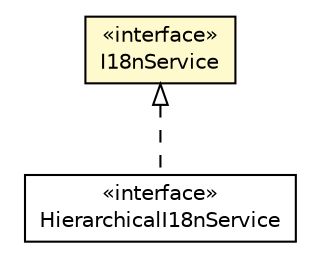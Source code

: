 #!/usr/local/bin/dot
#
# Class diagram 
# Generated by UMLGraph version R5_6_6-8-g8d7759 (http://www.umlgraph.org/)
#

digraph G {
	edge [fontname="Helvetica",fontsize=10,labelfontname="Helvetica",labelfontsize=10];
	node [fontname="Helvetica",fontsize=10,shape=plaintext];
	nodesep=0.25;
	ranksep=0.5;
	// org.dayatang.i18n.I18nService
	c52 [label=<<table title="org.dayatang.i18n.I18nService" border="0" cellborder="1" cellspacing="0" cellpadding="2" port="p" bgcolor="lemonChiffon" href="./I18nService.html">
		<tr><td><table border="0" cellspacing="0" cellpadding="1">
<tr><td align="center" balign="center"> &#171;interface&#187; </td></tr>
<tr><td align="center" balign="center"> I18nService </td></tr>
		</table></td></tr>
		</table>>, URL="./I18nService.html", fontname="Helvetica", fontcolor="black", fontsize=10.0];
	// org.dayatang.i18n.HierarchicalI18nService
	c53 [label=<<table title="org.dayatang.i18n.HierarchicalI18nService" border="0" cellborder="1" cellspacing="0" cellpadding="2" port="p" href="./HierarchicalI18nService.html">
		<tr><td><table border="0" cellspacing="0" cellpadding="1">
<tr><td align="center" balign="center"> &#171;interface&#187; </td></tr>
<tr><td align="center" balign="center"> HierarchicalI18nService </td></tr>
		</table></td></tr>
		</table>>, URL="./HierarchicalI18nService.html", fontname="Helvetica", fontcolor="black", fontsize=10.0];
	//org.dayatang.i18n.HierarchicalI18nService implements org.dayatang.i18n.I18nService
	c52:p -> c53:p [dir=back,arrowtail=empty,style=dashed];
}

